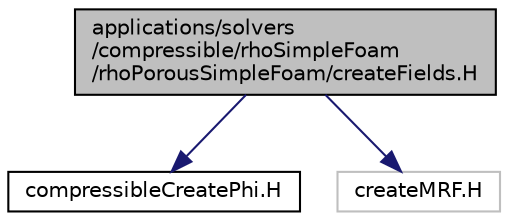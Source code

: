 digraph "applications/solvers/compressible/rhoSimpleFoam/rhoPorousSimpleFoam/createFields.H"
{
  bgcolor="transparent";
  edge [fontname="Helvetica",fontsize="10",labelfontname="Helvetica",labelfontsize="10"];
  node [fontname="Helvetica",fontsize="10",shape=record];
  Node0 [label="applications/solvers\l/compressible/rhoSimpleFoam\l/rhoPorousSimpleFoam/createFields.H",height=0.2,width=0.4,color="black", fillcolor="grey75", style="filled", fontcolor="black"];
  Node0 -> Node1 [color="midnightblue",fontsize="10",style="solid",fontname="Helvetica"];
  Node1 [label="compressibleCreatePhi.H",height=0.2,width=0.4,color="black",URL="$a01223.html",tooltip="Creates and initialises the face-flux field phi. "];
  Node0 -> Node2 [color="midnightblue",fontsize="10",style="solid",fontname="Helvetica"];
  Node2 [label="createMRF.H",height=0.2,width=0.4,color="grey75"];
}
